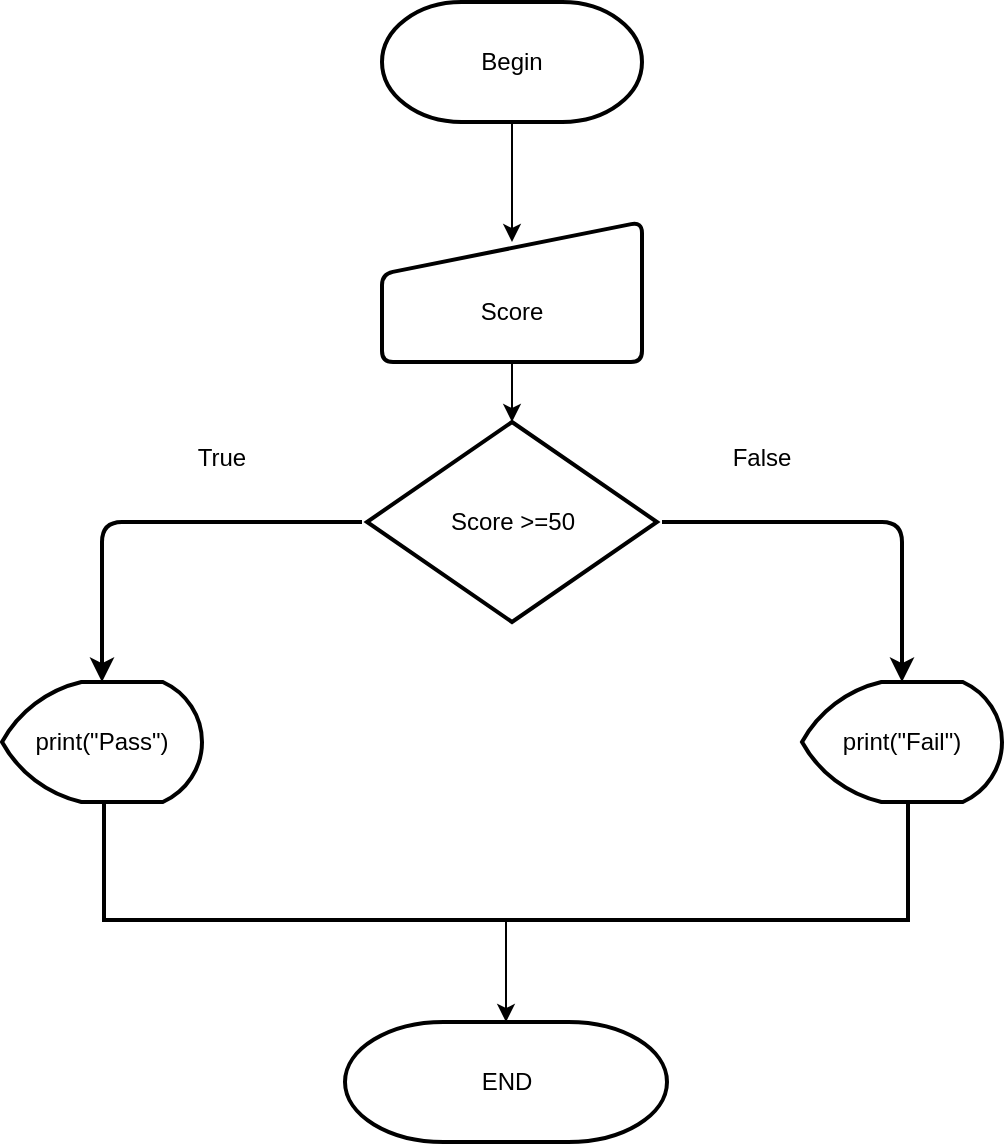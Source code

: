<mxfile version="10.9.1" type="github"><diagram id="vk8rGMmczgR3210a3ane" name="Page-1"><mxGraphModel dx="802" dy="742" grid="1" gridSize="10" guides="1" tooltips="1" connect="1" arrows="1" fold="1" page="1" pageScale="1" pageWidth="850" pageHeight="1100" math="0" shadow="0"><root><mxCell id="0"/><mxCell id="1" parent="0"/><mxCell id="xcAp7StcfbHBzwmwOu5s-2" value="Begin" style="strokeWidth=2;html=1;shape=mxgraph.flowchart.terminator;whiteSpace=wrap;" parent="1" vertex="1"><mxGeometry x="270" y="30" width="130" height="60" as="geometry"/></mxCell><mxCell id="xcAp7StcfbHBzwmwOu5s-3" value="" style="endArrow=classic;html=1;exitX=0.5;exitY=1;exitDx=0;exitDy=0;exitPerimeter=0;" parent="1" source="xcAp7StcfbHBzwmwOu5s-2" edge="1"><mxGeometry width="50" height="50" relative="1" as="geometry"><mxPoint x="270" y="160" as="sourcePoint"/><mxPoint x="335" y="150" as="targetPoint"/></mxGeometry></mxCell><mxCell id="xcAp7StcfbHBzwmwOu5s-4" value="" style="verticalLabelPosition=bottom;verticalAlign=top;html=1;strokeWidth=2;shape=manualInput;whiteSpace=wrap;rounded=1;size=26;arcSize=11;rotation=0;" parent="1" vertex="1"><mxGeometry x="270" y="140" width="130" height="70" as="geometry"/></mxCell><mxCell id="xcAp7StcfbHBzwmwOu5s-5" value="Score" style="text;html=1;strokeColor=none;fillColor=none;align=center;verticalAlign=middle;whiteSpace=wrap;rounded=0;" parent="1" vertex="1"><mxGeometry x="315" y="175" width="40" height="20" as="geometry"/></mxCell><mxCell id="xcAp7StcfbHBzwmwOu5s-6" value="" style="endArrow=classic;html=1;exitX=0.5;exitY=1;exitDx=0;exitDy=0;" parent="1" source="xcAp7StcfbHBzwmwOu5s-4" target="xcAp7StcfbHBzwmwOu5s-7" edge="1"><mxGeometry width="50" height="50" relative="1" as="geometry"><mxPoint x="270" y="280" as="sourcePoint"/><mxPoint x="335" y="250" as="targetPoint"/></mxGeometry></mxCell><mxCell id="xcAp7StcfbHBzwmwOu5s-7" value="Score &amp;gt;=50" style="strokeWidth=2;html=1;shape=mxgraph.flowchart.decision;whiteSpace=wrap;" parent="1" vertex="1"><mxGeometry x="262.5" y="240" width="145" height="100" as="geometry"/></mxCell><mxCell id="xcAp7StcfbHBzwmwOu5s-8" value="print(&quot;Fail&quot;)" style="strokeWidth=2;html=1;shape=mxgraph.flowchart.display;whiteSpace=wrap;" parent="1" vertex="1"><mxGeometry x="480" y="370" width="100" height="60" as="geometry"/></mxCell><mxCell id="xcAp7StcfbHBzwmwOu5s-9" value="" style="endArrow=classic;html=1;entryX=0.5;entryY=0;entryDx=0;entryDy=0;entryPerimeter=0;strokeWidth=2;" parent="1" edge="1"><mxGeometry width="50" height="50" relative="1" as="geometry"><mxPoint x="260" y="290" as="sourcePoint"/><mxPoint x="130" y="370" as="targetPoint"/><Array as="points"><mxPoint x="130" y="290"/></Array></mxGeometry></mxCell><mxCell id="xcAp7StcfbHBzwmwOu5s-10" value="" style="endArrow=classic;html=1;entryX=0.5;entryY=0;entryDx=0;entryDy=0;entryPerimeter=0;fontStyle=0;strokeWidth=2;" parent="1" target="xcAp7StcfbHBzwmwOu5s-8" edge="1"><mxGeometry width="50" height="50" relative="1" as="geometry"><mxPoint x="410" y="290" as="sourcePoint"/><mxPoint x="485" y="300" as="targetPoint"/><Array as="points"><mxPoint x="530" y="290"/></Array></mxGeometry></mxCell><mxCell id="xcAp7StcfbHBzwmwOu5s-11" value="" style="strokeWidth=2;html=1;shape=mxgraph.flowchart.annotation_1;align=left;pointerEvents=1;rotation=-90;" parent="1" vertex="1"><mxGeometry x="302" y="258" width="60" height="402" as="geometry"/></mxCell><mxCell id="xcAp7StcfbHBzwmwOu5s-12" value="END" style="strokeWidth=2;html=1;shape=mxgraph.flowchart.terminator;whiteSpace=wrap;" parent="1" vertex="1"><mxGeometry x="251.5" y="540" width="161" height="60" as="geometry"/></mxCell><mxCell id="xcAp7StcfbHBzwmwOu5s-13" value="" style="endArrow=classic;html=1;exitX=0;exitY=0.5;exitDx=0;exitDy=0;exitPerimeter=0;" parent="1" source="xcAp7StcfbHBzwmwOu5s-11" target="xcAp7StcfbHBzwmwOu5s-12" edge="1"><mxGeometry width="50" height="50" relative="1" as="geometry"><mxPoint x="80" y="670" as="sourcePoint"/><mxPoint x="130" y="620" as="targetPoint"/></mxGeometry></mxCell><mxCell id="xcAp7StcfbHBzwmwOu5s-14" value="True" style="text;html=1;strokeColor=none;fillColor=none;align=center;verticalAlign=middle;whiteSpace=wrap;rounded=0;" parent="1" vertex="1"><mxGeometry x="170" y="248" width="40" height="20" as="geometry"/></mxCell><mxCell id="xcAp7StcfbHBzwmwOu5s-15" value="False" style="text;html=1;strokeColor=none;fillColor=none;align=center;verticalAlign=middle;whiteSpace=wrap;rounded=0;" parent="1" vertex="1"><mxGeometry x="440" y="248" width="40" height="20" as="geometry"/></mxCell><mxCell id="6K4yGfU2-MQYaXcqUmg4-1" value="print(&quot;Pass&quot;)" style="strokeWidth=2;html=1;shape=mxgraph.flowchart.display;whiteSpace=wrap;" vertex="1" parent="1"><mxGeometry x="80" y="370" width="100" height="60" as="geometry"/></mxCell></root></mxGraphModel></diagram></mxfile>